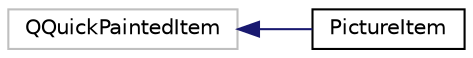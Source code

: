 digraph "Graphical Class Hierarchy"
{
 // LATEX_PDF_SIZE
  edge [fontname="Helvetica",fontsize="10",labelfontname="Helvetica",labelfontsize="10"];
  node [fontname="Helvetica",fontsize="10",shape=record];
  rankdir="LR";
  Node304 [label="QQuickPaintedItem",height=0.2,width=0.4,color="grey75", fillcolor="white", style="filled",tooltip=" "];
  Node304 -> Node0 [dir="back",color="midnightblue",fontsize="10",style="solid",fontname="Helvetica"];
  Node0 [label="PictureItem",height=0.2,width=0.4,color="black", fillcolor="white", style="filled",URL="$class_picture_item.html",tooltip=" "];
}
